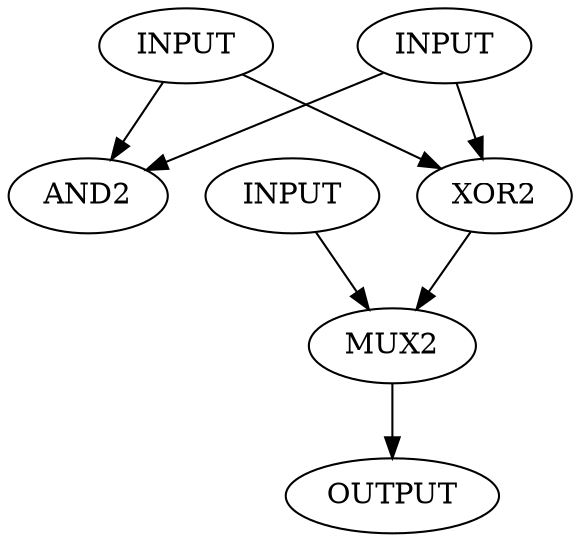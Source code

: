 digraph test {
  I1 [label = "INPUT"];
  I2 [label = "INPUT"];
  I3 [label = "INPUT"];

  M1_AND [label = "AND2" ];
  M1_XOR [label = "XOR2" ];

  M1 [label = "MUX2" sel = "M1_AND"];
  O1 [label = "OUTPUT"];

  I1 -> M1_AND;
  I2 -> M1_AND;

  I1 -> M1_XOR -> M1 -> O1;
  I2 -> M1_XOR;
  I3 -> M1;
}
